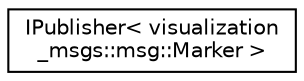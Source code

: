 digraph "Graphical Class Hierarchy"
{
 // LATEX_PDF_SIZE
  edge [fontname="Helvetica",fontsize="10",labelfontname="Helvetica",labelfontsize="10"];
  node [fontname="Helvetica",fontsize="10",shape=record];
  rankdir="LR";
  Node0 [label="IPublisher\< visualization\l_msgs::msg::Marker \>",height=0.2,width=0.4,color="black", fillcolor="white", style="filled",URL="$classIPublisher.html",tooltip=" "];
}
